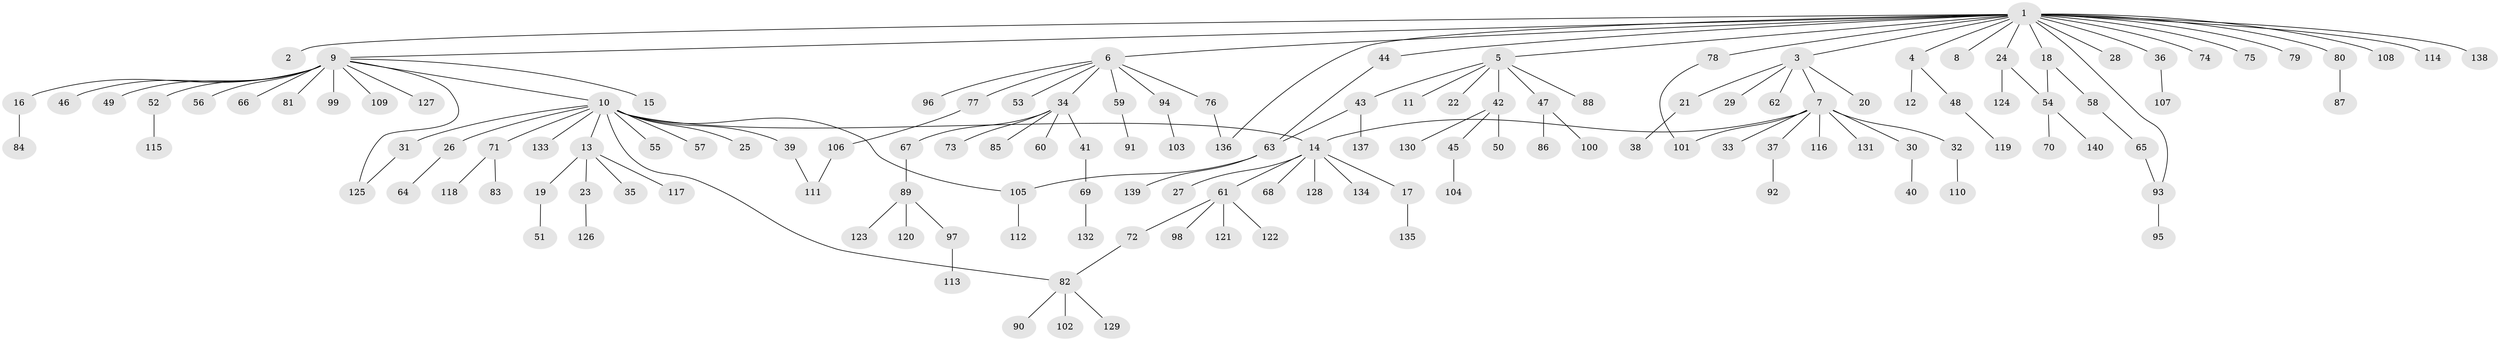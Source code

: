 // coarse degree distribution, {21: 0.01, 1: 0.6, 5: 0.02, 3: 0.06, 6: 0.01, 7: 0.02, 8: 0.01, 13: 0.01, 12: 0.01, 4: 0.03, 2: 0.22}
// Generated by graph-tools (version 1.1) at 2025/50/03/04/25 22:50:10]
// undirected, 140 vertices, 149 edges
graph export_dot {
  node [color=gray90,style=filled];
  1;
  2;
  3;
  4;
  5;
  6;
  7;
  8;
  9;
  10;
  11;
  12;
  13;
  14;
  15;
  16;
  17;
  18;
  19;
  20;
  21;
  22;
  23;
  24;
  25;
  26;
  27;
  28;
  29;
  30;
  31;
  32;
  33;
  34;
  35;
  36;
  37;
  38;
  39;
  40;
  41;
  42;
  43;
  44;
  45;
  46;
  47;
  48;
  49;
  50;
  51;
  52;
  53;
  54;
  55;
  56;
  57;
  58;
  59;
  60;
  61;
  62;
  63;
  64;
  65;
  66;
  67;
  68;
  69;
  70;
  71;
  72;
  73;
  74;
  75;
  76;
  77;
  78;
  79;
  80;
  81;
  82;
  83;
  84;
  85;
  86;
  87;
  88;
  89;
  90;
  91;
  92;
  93;
  94;
  95;
  96;
  97;
  98;
  99;
  100;
  101;
  102;
  103;
  104;
  105;
  106;
  107;
  108;
  109;
  110;
  111;
  112;
  113;
  114;
  115;
  116;
  117;
  118;
  119;
  120;
  121;
  122;
  123;
  124;
  125;
  126;
  127;
  128;
  129;
  130;
  131;
  132;
  133;
  134;
  135;
  136;
  137;
  138;
  139;
  140;
  1 -- 2;
  1 -- 3;
  1 -- 4;
  1 -- 5;
  1 -- 6;
  1 -- 8;
  1 -- 9;
  1 -- 18;
  1 -- 24;
  1 -- 28;
  1 -- 36;
  1 -- 44;
  1 -- 74;
  1 -- 75;
  1 -- 78;
  1 -- 79;
  1 -- 80;
  1 -- 93;
  1 -- 108;
  1 -- 114;
  1 -- 136;
  1 -- 138;
  3 -- 7;
  3 -- 20;
  3 -- 21;
  3 -- 29;
  3 -- 62;
  4 -- 12;
  4 -- 48;
  5 -- 11;
  5 -- 22;
  5 -- 42;
  5 -- 43;
  5 -- 47;
  5 -- 88;
  6 -- 34;
  6 -- 53;
  6 -- 59;
  6 -- 76;
  6 -- 77;
  6 -- 94;
  6 -- 96;
  7 -- 14;
  7 -- 30;
  7 -- 32;
  7 -- 33;
  7 -- 37;
  7 -- 101;
  7 -- 116;
  7 -- 131;
  9 -- 10;
  9 -- 15;
  9 -- 16;
  9 -- 46;
  9 -- 49;
  9 -- 52;
  9 -- 56;
  9 -- 66;
  9 -- 81;
  9 -- 99;
  9 -- 109;
  9 -- 125;
  9 -- 127;
  10 -- 13;
  10 -- 14;
  10 -- 25;
  10 -- 26;
  10 -- 31;
  10 -- 39;
  10 -- 55;
  10 -- 57;
  10 -- 71;
  10 -- 82;
  10 -- 105;
  10 -- 133;
  13 -- 19;
  13 -- 23;
  13 -- 35;
  13 -- 117;
  14 -- 17;
  14 -- 27;
  14 -- 61;
  14 -- 68;
  14 -- 128;
  14 -- 134;
  16 -- 84;
  17 -- 135;
  18 -- 54;
  18 -- 58;
  19 -- 51;
  21 -- 38;
  23 -- 126;
  24 -- 54;
  24 -- 124;
  26 -- 64;
  30 -- 40;
  31 -- 125;
  32 -- 110;
  34 -- 41;
  34 -- 60;
  34 -- 67;
  34 -- 73;
  34 -- 85;
  36 -- 107;
  37 -- 92;
  39 -- 111;
  41 -- 69;
  42 -- 45;
  42 -- 50;
  42 -- 130;
  43 -- 63;
  43 -- 137;
  44 -- 63;
  45 -- 104;
  47 -- 86;
  47 -- 100;
  48 -- 119;
  52 -- 115;
  54 -- 70;
  54 -- 140;
  58 -- 65;
  59 -- 91;
  61 -- 72;
  61 -- 98;
  61 -- 121;
  61 -- 122;
  63 -- 105;
  63 -- 139;
  65 -- 93;
  67 -- 89;
  69 -- 132;
  71 -- 83;
  71 -- 118;
  72 -- 82;
  76 -- 136;
  77 -- 106;
  78 -- 101;
  80 -- 87;
  82 -- 90;
  82 -- 102;
  82 -- 129;
  89 -- 97;
  89 -- 120;
  89 -- 123;
  93 -- 95;
  94 -- 103;
  97 -- 113;
  105 -- 112;
  106 -- 111;
}
